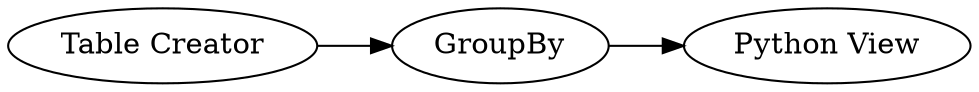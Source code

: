 digraph {
	1 -> 3
	3 -> 2
	1 [label="Table Creator"]
	3 [label=GroupBy]
	2 [label="Python View"]
	rankdir=LR
}
